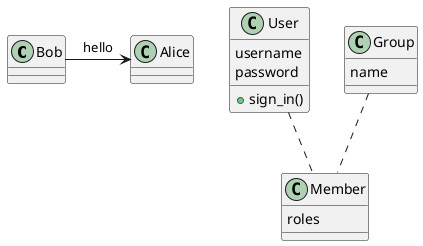@startuml
Bob -> Alice : hello


class User {
  username
  password
  +sign_in()
}

class Group {
  name
}

class Member {
  roles
}

User .. Member
Group .. Member

@enduml
